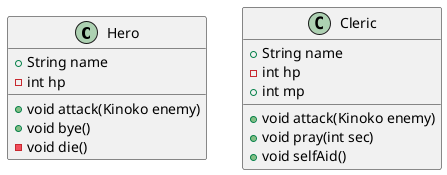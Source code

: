 @startuml
'https://plantuml.com/class-diagram

class Hero {
  + String name
  - int hp

  + void attack(Kinoko enemy)
  + void bye()
  - void die()
}

class Cleric {
  + String name
  - int hp
  + int mp

  + void attack(Kinoko enemy)
  + void pray(int sec)
  + void selfAid()
}
@enduml